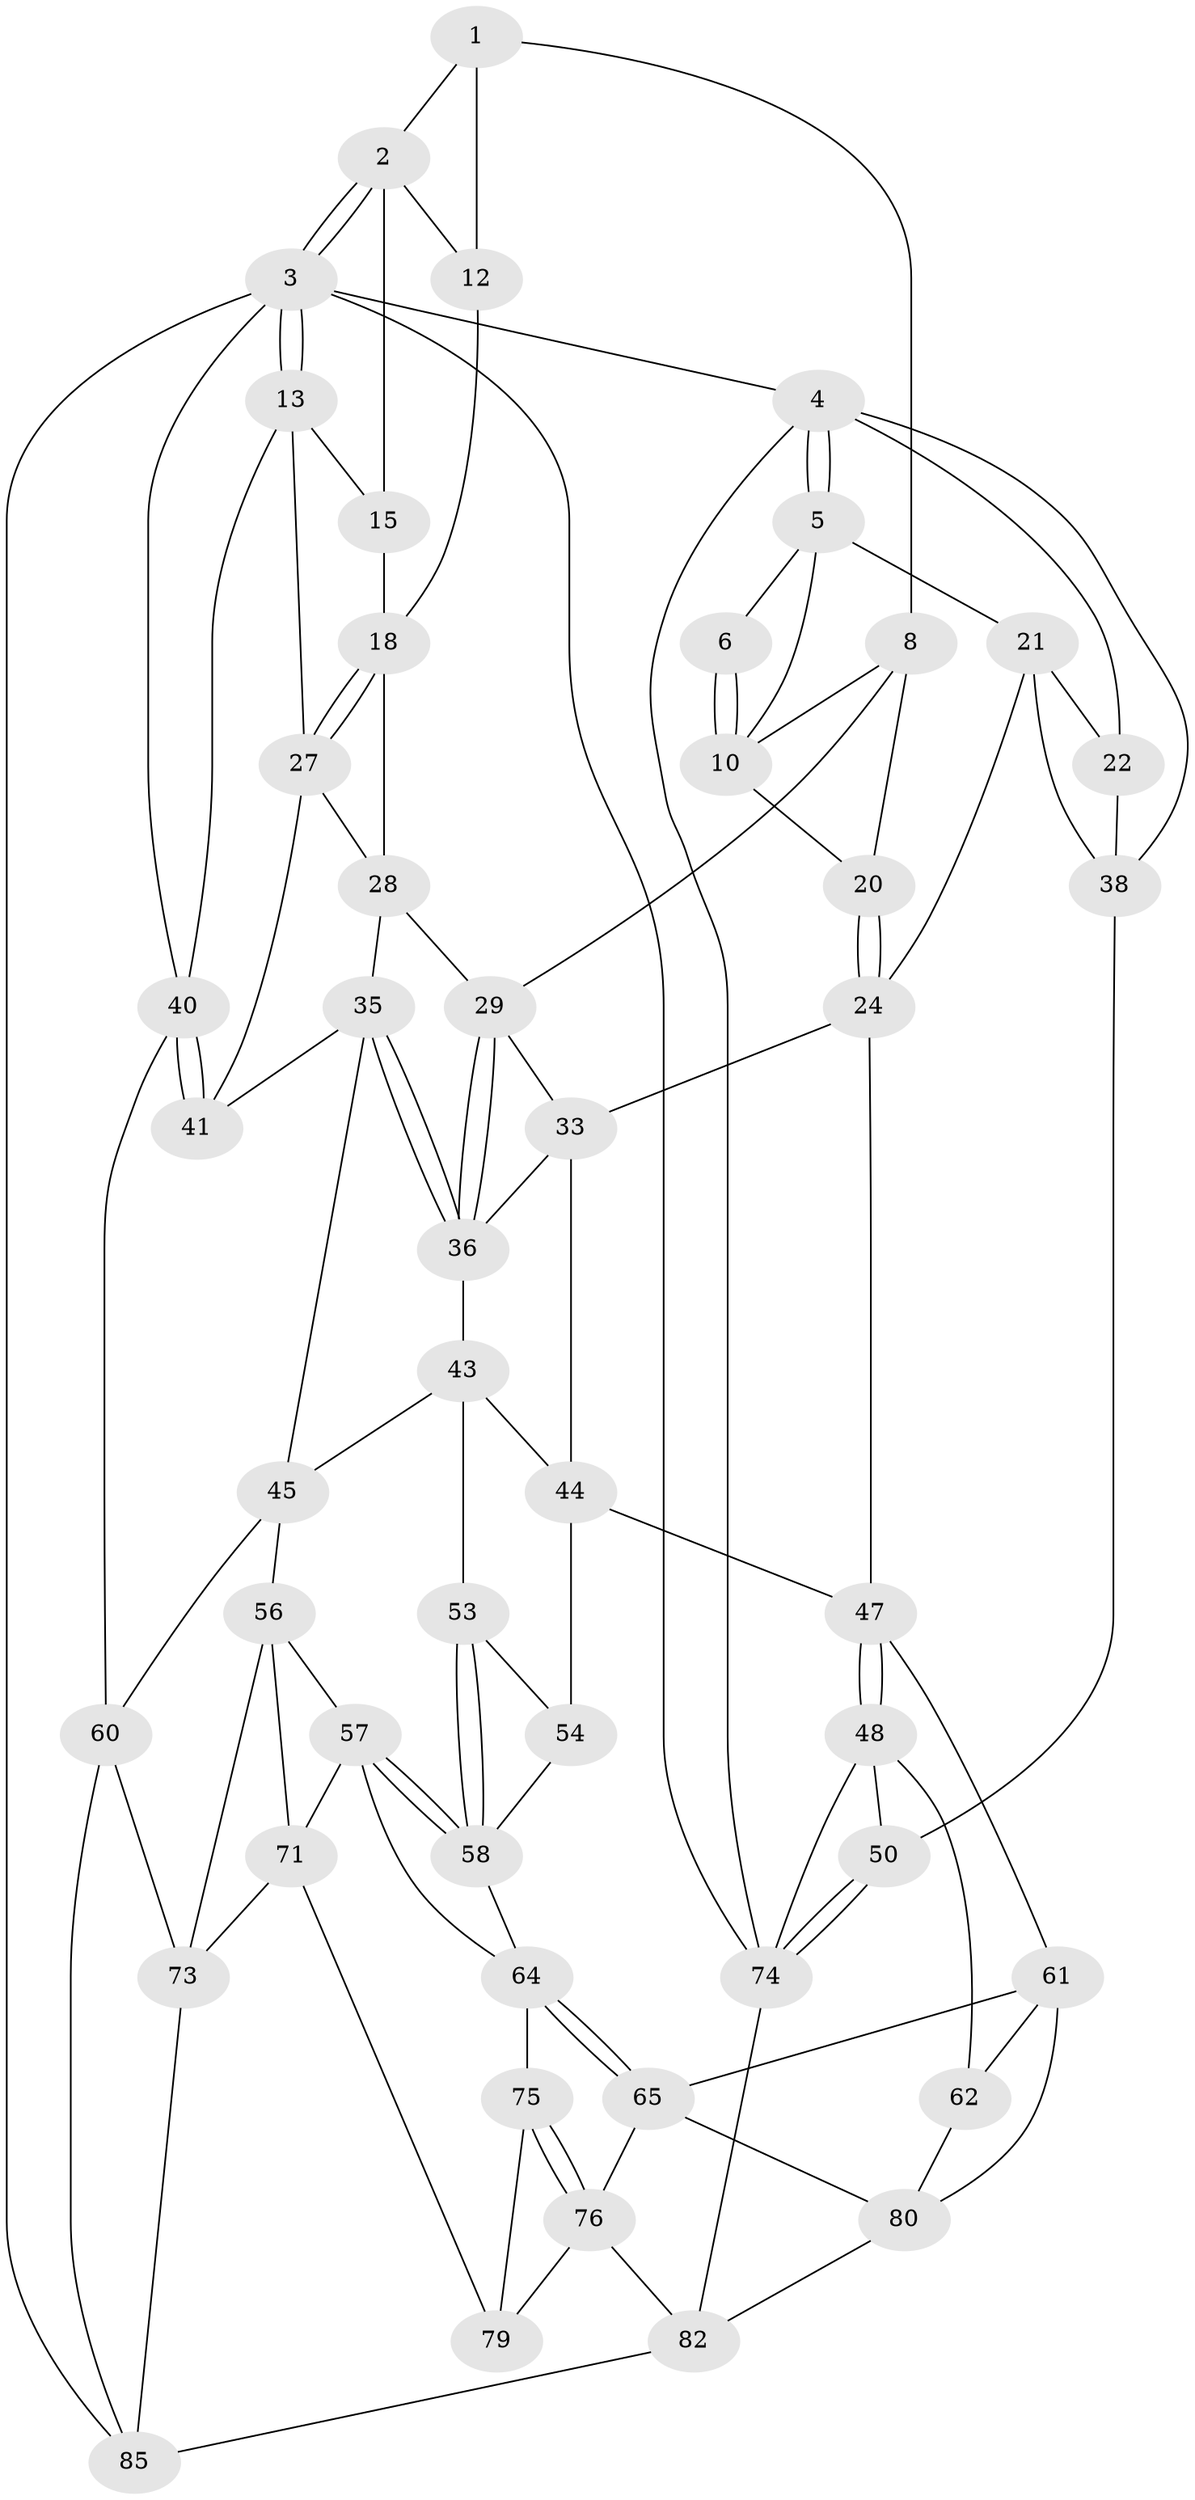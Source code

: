 // Generated by graph-tools (version 1.1) at 2025/24/03/03/25 07:24:40]
// undirected, 50 vertices, 110 edges
graph export_dot {
graph [start="1"]
  node [color=gray90,style=filled];
  1 [pos="+0.4476229455183621+0",super="+7"];
  2 [pos="+0.806981223392766+0",super="+11"];
  3 [pos="+1+0",super="+67"];
  4 [pos="+0+0",super="+23"];
  5 [pos="+0.17685316837848702+0",super="+17"];
  6 [pos="+0.42762416166320094+0"];
  8 [pos="+0.536389606314696+0.14065795133951495",super="+9"];
  10 [pos="+0.39039525649198+0.09068021041744573",super="+16"];
  12 [pos="+0.6775948867863825+0.05334599141269505"];
  13 [pos="+1+0.20682605663577763",super="+14"];
  15 [pos="+0.8574939278302083+0.07803590113870683"];
  18 [pos="+0.8039921302641736+0.13313890463906577",super="+19"];
  20 [pos="+0.3624743591659971+0.21944495048858317"];
  21 [pos="+0.1654443760472295+0.16318845117059072",super="+26"];
  22 [pos="+0+0.1327148973151582"];
  24 [pos="+0.3408925202921124+0.25180248979138836",super="+25"];
  27 [pos="+0.8769377357582566+0.2658725238566829",super="+31"];
  28 [pos="+0.7489534196272585+0.1678449519458617",super="+32"];
  29 [pos="+0.6740925395583861+0.20746223948797354",super="+30"];
  33 [pos="+0.5581052165608718+0.2558847282918542",super="+34"];
  35 [pos="+0.8096364944080194+0.3310596580092787",super="+42"];
  36 [pos="+0.7190065711370577+0.3302298241115853",super="+37"];
  38 [pos="+0.05007030541611778+0.26365920433569295",super="+39"];
  40 [pos="+1+0.4507831980720787",super="+59"];
  41 [pos="+1+0.44511482096501975"];
  43 [pos="+0.6777186393859762+0.3751279796251711",super="+46"];
  44 [pos="+0.504987280692096+0.3884292303685943",super="+51"];
  45 [pos="+0.792505655142552+0.5141619977812479",super="+55"];
  47 [pos="+0.19623927504498223+0.40369480267466845",super="+52"];
  48 [pos="+0.005214263398348+0.5883467878333947",super="+49"];
  50 [pos="+0+0.5966125207726239"];
  53 [pos="+0.6716444746053638+0.5269124025711153"];
  54 [pos="+0.5225647846254701+0.5204722661151577"];
  56 [pos="+0.7126501860148468+0.7000714785845819",super="+70"];
  57 [pos="+0.6819267597311647+0.6826623965109149",super="+68"];
  58 [pos="+0.679503977675732+0.6798841073155839",super="+63"];
  60 [pos="+0.9120272119798165+0.6632096515984967",super="+72"];
  61 [pos="+0.33324099077188396+0.6984564724349304",super="+66"];
  62 [pos="+0.18534723850057944+0.699689982426306"];
  64 [pos="+0.5021818522721995+0.741733916162441",super="+69"];
  65 [pos="+0.4300807492759702+0.7625717569490369",super="+77"];
  71 [pos="+0.5989980462416324+0.7978258526082237",super="+78"];
  73 [pos="+0.7441904762692949+0.8058864505897801",super="+84"];
  74 [pos="+0+1",super="+83"];
  75 [pos="+0.54728252416592+0.8650110957861407"];
  76 [pos="+0.5115866628932748+0.907646669416018",super="+88"];
  79 [pos="+0.633036599978272+0.8895539936027239"];
  80 [pos="+0.24269663224739665+1",super="+81"];
  82 [pos="+0.22675673352893255+1",super="+87"];
  85 [pos="+1+1",super="+86"];
  1 -- 2;
  1 -- 8;
  1 -- 12;
  2 -- 3;
  2 -- 3;
  2 -- 12;
  2 -- 15;
  3 -- 4;
  3 -- 13;
  3 -- 13;
  3 -- 74;
  3 -- 85;
  3 -- 40;
  4 -- 5;
  4 -- 5;
  4 -- 74;
  4 -- 38;
  4 -- 22;
  5 -- 6;
  5 -- 21;
  5 -- 10;
  6 -- 10;
  6 -- 10;
  8 -- 10;
  8 -- 20;
  8 -- 29;
  10 -- 20;
  12 -- 18;
  13 -- 40;
  13 -- 27;
  13 -- 15;
  15 -- 18;
  18 -- 27;
  18 -- 27;
  18 -- 28;
  20 -- 24;
  20 -- 24;
  21 -- 22;
  21 -- 38;
  21 -- 24;
  22 -- 38;
  24 -- 47;
  24 -- 33;
  27 -- 41;
  27 -- 28;
  28 -- 29;
  28 -- 35;
  29 -- 36;
  29 -- 36;
  29 -- 33;
  33 -- 36;
  33 -- 44;
  35 -- 36;
  35 -- 36;
  35 -- 41;
  35 -- 45;
  36 -- 43;
  38 -- 50;
  40 -- 41;
  40 -- 41;
  40 -- 60;
  43 -- 44;
  43 -- 53;
  43 -- 45;
  44 -- 54;
  44 -- 47;
  45 -- 56;
  45 -- 60;
  47 -- 48;
  47 -- 48;
  47 -- 61;
  48 -- 62;
  48 -- 50;
  48 -- 74;
  50 -- 74;
  50 -- 74;
  53 -- 54;
  53 -- 58;
  53 -- 58;
  54 -- 58;
  56 -- 57;
  56 -- 73;
  56 -- 71;
  57 -- 58;
  57 -- 58;
  57 -- 71;
  57 -- 64;
  58 -- 64;
  60 -- 73;
  60 -- 85;
  61 -- 62;
  61 -- 80;
  61 -- 65;
  62 -- 80;
  64 -- 65;
  64 -- 65;
  64 -- 75;
  65 -- 80;
  65 -- 76;
  71 -- 79;
  71 -- 73;
  73 -- 85;
  74 -- 82;
  75 -- 76;
  75 -- 76;
  75 -- 79;
  76 -- 82;
  76 -- 79;
  80 -- 82;
  82 -- 85;
}
